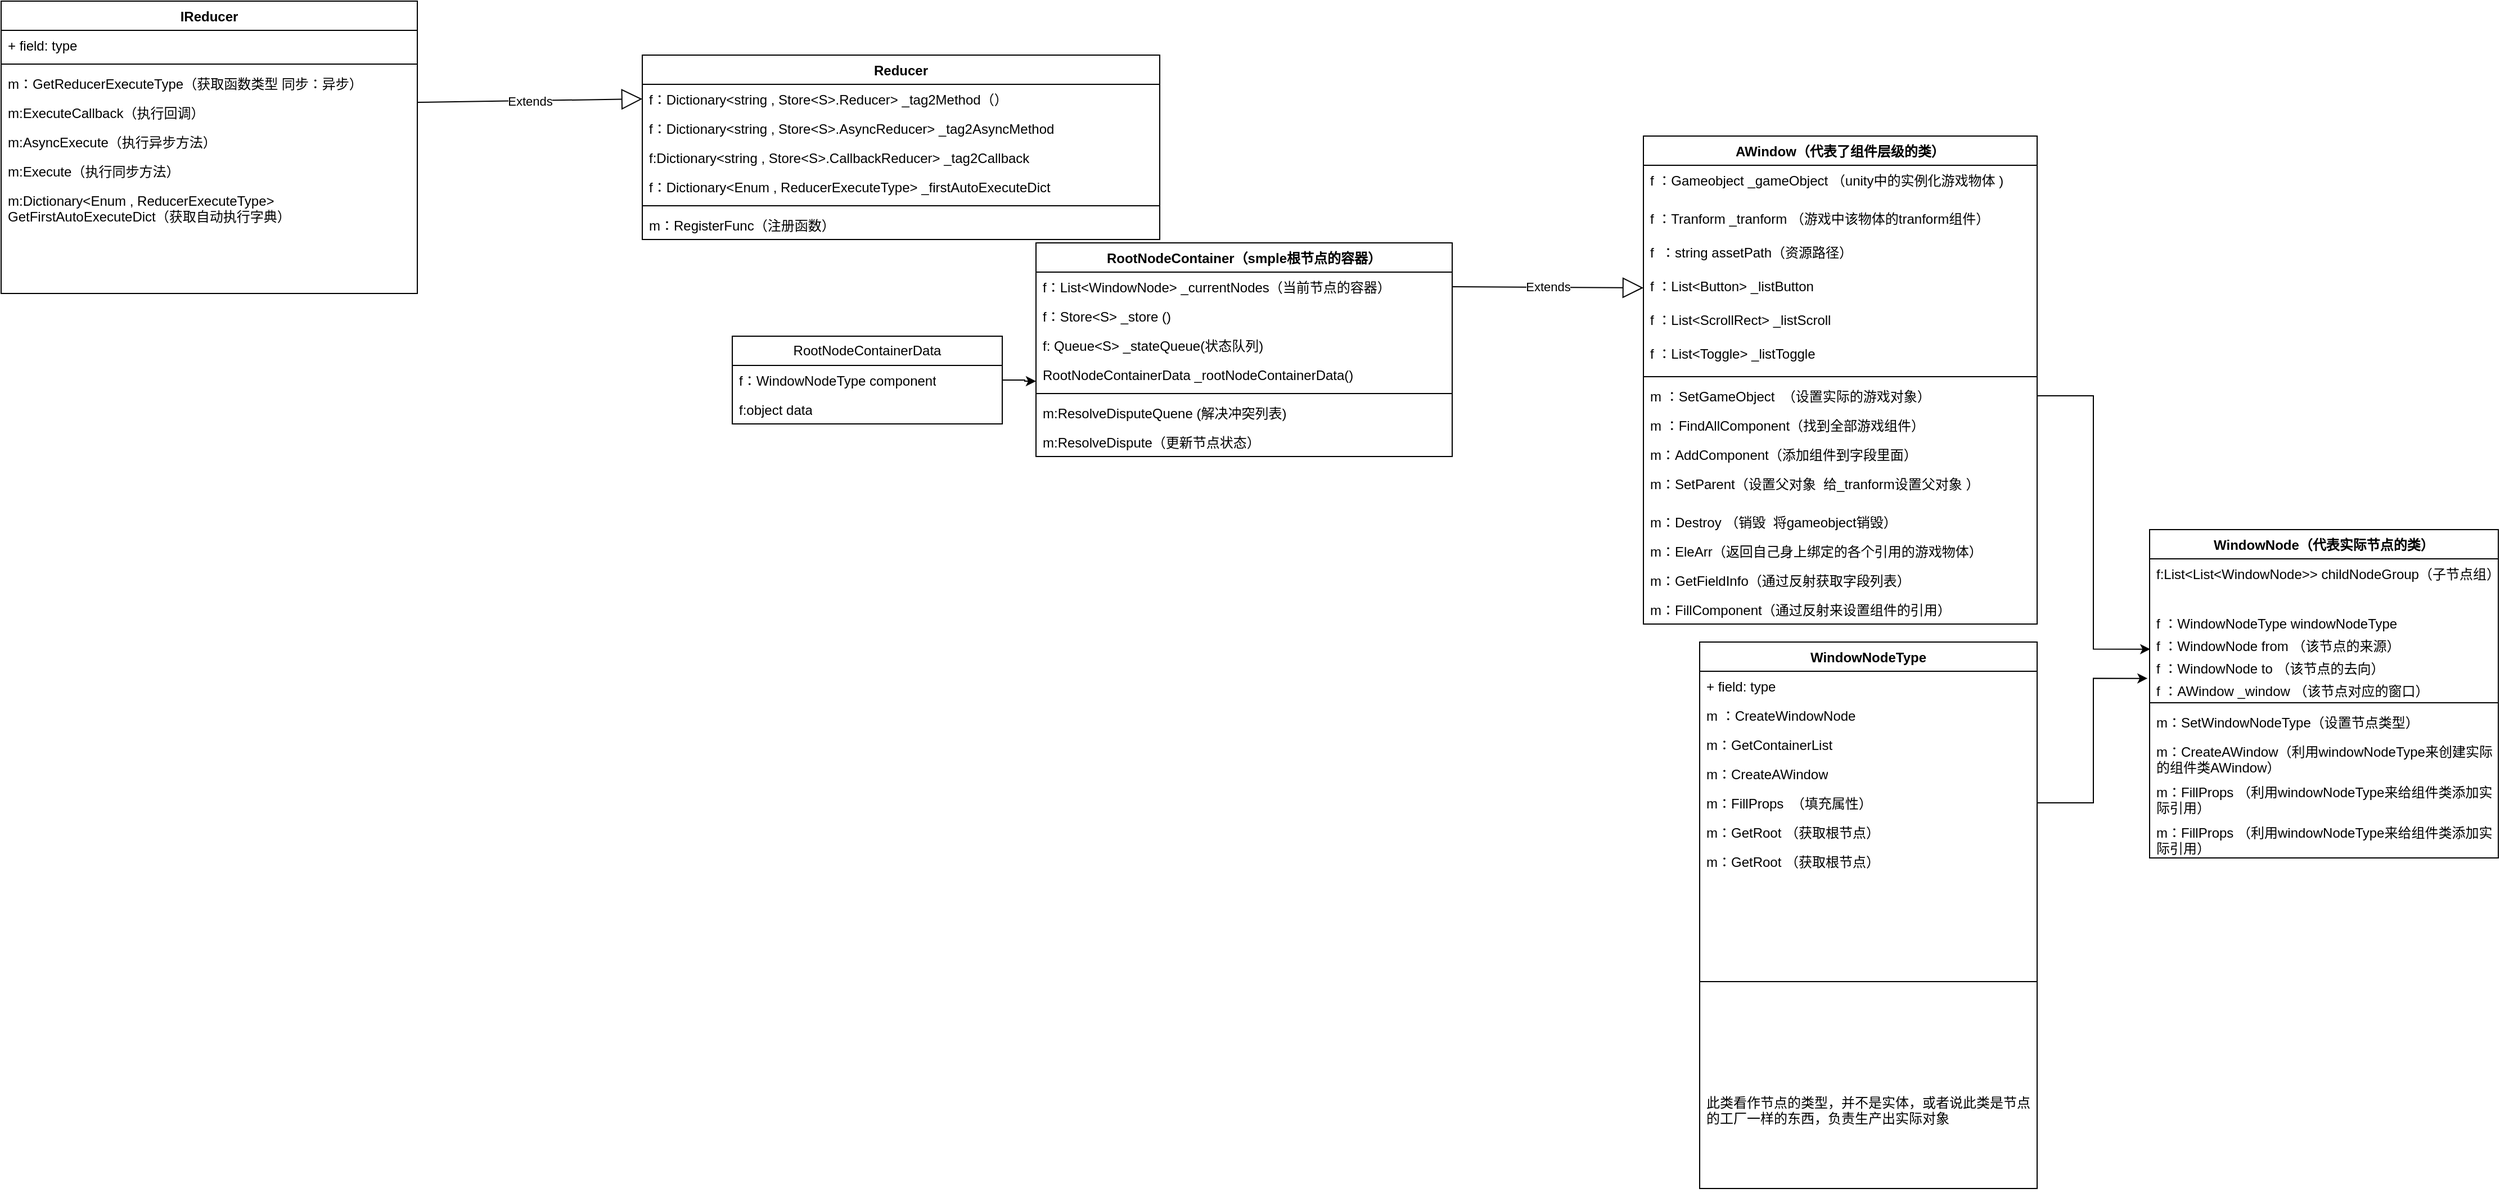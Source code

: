 <mxfile version="21.6.8" type="device">
  <diagram id="C5RBs43oDa-KdzZeNtuy" name="Page-1">
    <mxGraphModel dx="2312" dy="500" grid="1" gridSize="10" guides="1" tooltips="1" connect="1" arrows="1" fold="1" page="1" pageScale="1" pageWidth="827" pageHeight="1169" math="0" shadow="0">
      <root>
        <mxCell id="WIyWlLk6GJQsqaUBKTNV-0" />
        <mxCell id="WIyWlLk6GJQsqaUBKTNV-1" parent="WIyWlLk6GJQsqaUBKTNV-0" />
        <mxCell id="ve1UvFn8xcsSlFiXggbr-10" value="WindowNodeType" style="swimlane;fontStyle=1;align=center;verticalAlign=top;childLayout=stackLayout;horizontal=1;startSize=26;horizontalStack=0;resizeParent=1;resizeParentMax=0;resizeLast=0;collapsible=1;marginBottom=0;whiteSpace=wrap;html=1;" parent="WIyWlLk6GJQsqaUBKTNV-1" vertex="1">
          <mxGeometry x="390" y="940" width="300" height="486" as="geometry" />
        </mxCell>
        <mxCell id="ve1UvFn8xcsSlFiXggbr-11" value="+ field: type" style="text;strokeColor=none;fillColor=none;align=left;verticalAlign=top;spacingLeft=4;spacingRight=4;overflow=hidden;rotatable=0;points=[[0,0.5],[1,0.5]];portConstraint=eastwest;whiteSpace=wrap;html=1;" parent="ve1UvFn8xcsSlFiXggbr-10" vertex="1">
          <mxGeometry y="26" width="300" height="26" as="geometry" />
        </mxCell>
        <mxCell id="ve1UvFn8xcsSlFiXggbr-13" value="m ：CreateWindowNode" style="text;strokeColor=none;fillColor=none;align=left;verticalAlign=top;spacingLeft=4;spacingRight=4;overflow=hidden;rotatable=0;points=[[0,0.5],[1,0.5]];portConstraint=eastwest;whiteSpace=wrap;html=1;" parent="ve1UvFn8xcsSlFiXggbr-10" vertex="1">
          <mxGeometry y="52" width="300" height="26" as="geometry" />
        </mxCell>
        <mxCell id="ve1UvFn8xcsSlFiXggbr-14" value="m：GetContainerList" style="text;strokeColor=none;fillColor=none;align=left;verticalAlign=top;spacingLeft=4;spacingRight=4;overflow=hidden;rotatable=0;points=[[0,0.5],[1,0.5]];portConstraint=eastwest;whiteSpace=wrap;html=1;" parent="ve1UvFn8xcsSlFiXggbr-10" vertex="1">
          <mxGeometry y="78" width="300" height="26" as="geometry" />
        </mxCell>
        <mxCell id="ve1UvFn8xcsSlFiXggbr-15" value="m：CreateAWindow" style="text;strokeColor=none;fillColor=none;align=left;verticalAlign=top;spacingLeft=4;spacingRight=4;overflow=hidden;rotatable=0;points=[[0,0.5],[1,0.5]];portConstraint=eastwest;whiteSpace=wrap;html=1;" parent="ve1UvFn8xcsSlFiXggbr-10" vertex="1">
          <mxGeometry y="104" width="300" height="26" as="geometry" />
        </mxCell>
        <mxCell id="ve1UvFn8xcsSlFiXggbr-16" value="m：FillProps&amp;nbsp; （填充属性）" style="text;strokeColor=none;fillColor=none;align=left;verticalAlign=top;spacingLeft=4;spacingRight=4;overflow=hidden;rotatable=0;points=[[0,0.5],[1,0.5]];portConstraint=eastwest;whiteSpace=wrap;html=1;" parent="ve1UvFn8xcsSlFiXggbr-10" vertex="1">
          <mxGeometry y="130" width="300" height="26" as="geometry" />
        </mxCell>
        <mxCell id="ve1UvFn8xcsSlFiXggbr-17" value="m：GetRoot （获取根节点）" style="text;strokeColor=none;fillColor=none;align=left;verticalAlign=top;spacingLeft=4;spacingRight=4;overflow=hidden;rotatable=0;points=[[0,0.5],[1,0.5]];portConstraint=eastwest;whiteSpace=wrap;html=1;" parent="ve1UvFn8xcsSlFiXggbr-10" vertex="1">
          <mxGeometry y="156" width="300" height="26" as="geometry" />
        </mxCell>
        <mxCell id="ve1UvFn8xcsSlFiXggbr-51" value="m：GetRoot （获取根节点）" style="text;strokeColor=none;fillColor=none;align=left;verticalAlign=top;spacingLeft=4;spacingRight=4;overflow=hidden;rotatable=0;points=[[0,0.5],[1,0.5]];portConstraint=eastwest;whiteSpace=wrap;html=1;" parent="ve1UvFn8xcsSlFiXggbr-10" vertex="1">
          <mxGeometry y="182" width="300" height="26" as="geometry" />
        </mxCell>
        <mxCell id="ve1UvFn8xcsSlFiXggbr-12" value="" style="line;strokeWidth=1;fillColor=none;align=left;verticalAlign=middle;spacingTop=-1;spacingLeft=3;spacingRight=3;rotatable=0;labelPosition=right;points=[];portConstraint=eastwest;strokeColor=inherit;" parent="ve1UvFn8xcsSlFiXggbr-10" vertex="1">
          <mxGeometry y="208" width="300" height="188" as="geometry" />
        </mxCell>
        <mxCell id="ve1UvFn8xcsSlFiXggbr-38" value="此类看作节点的类型，并不是实体，或者说此类是节点的工厂一样的东西，负责生产出实际对象" style="text;strokeColor=none;fillColor=none;align=left;verticalAlign=top;spacingLeft=4;spacingRight=4;overflow=hidden;rotatable=0;points=[[0,0.5],[1,0.5]];portConstraint=eastwest;whiteSpace=wrap;html=1;" parent="ve1UvFn8xcsSlFiXggbr-10" vertex="1">
          <mxGeometry y="396" width="300" height="90" as="geometry" />
        </mxCell>
        <mxCell id="ve1UvFn8xcsSlFiXggbr-18" value="AWindow（代表了组件层级的类）" style="swimlane;fontStyle=1;align=center;verticalAlign=top;childLayout=stackLayout;horizontal=1;startSize=26;horizontalStack=0;resizeParent=1;resizeParentMax=0;resizeLast=0;collapsible=1;marginBottom=0;whiteSpace=wrap;html=1;" parent="WIyWlLk6GJQsqaUBKTNV-1" vertex="1">
          <mxGeometry x="340" y="490" width="350" height="434" as="geometry" />
        </mxCell>
        <mxCell id="ve1UvFn8xcsSlFiXggbr-19" value="f ：Gameobject _gameObject （unity中的实例化游戏物体 )" style="text;strokeColor=none;fillColor=none;align=left;verticalAlign=top;spacingLeft=4;spacingRight=4;overflow=hidden;rotatable=0;points=[[0,0.5],[1,0.5]];portConstraint=eastwest;whiteSpace=wrap;html=1;" parent="ve1UvFn8xcsSlFiXggbr-18" vertex="1">
          <mxGeometry y="26" width="350" height="34" as="geometry" />
        </mxCell>
        <mxCell id="ve1UvFn8xcsSlFiXggbr-25" value="f ：Tranform _tranform （游戏中该物体的tranform组件）" style="text;strokeColor=none;fillColor=none;align=left;verticalAlign=top;spacingLeft=4;spacingRight=4;overflow=hidden;rotatable=0;points=[[0,0.5],[1,0.5]];portConstraint=eastwest;whiteSpace=wrap;html=1;" parent="ve1UvFn8xcsSlFiXggbr-18" vertex="1">
          <mxGeometry y="60" width="350" height="30" as="geometry" />
        </mxCell>
        <mxCell id="ve1UvFn8xcsSlFiXggbr-27" value="f&amp;nbsp; ：string assetPath（资源路径）" style="text;strokeColor=none;fillColor=none;align=left;verticalAlign=top;spacingLeft=4;spacingRight=4;overflow=hidden;rotatable=0;points=[[0,0.5],[1,0.5]];portConstraint=eastwest;whiteSpace=wrap;html=1;" parent="ve1UvFn8xcsSlFiXggbr-18" vertex="1">
          <mxGeometry y="90" width="350" height="30" as="geometry" />
        </mxCell>
        <mxCell id="ve1UvFn8xcsSlFiXggbr-26" value="f ：List&amp;lt;Button&amp;gt; _listButton&amp;nbsp;" style="text;strokeColor=none;fillColor=none;align=left;verticalAlign=top;spacingLeft=4;spacingRight=4;overflow=hidden;rotatable=0;points=[[0,0.5],[1,0.5]];portConstraint=eastwest;whiteSpace=wrap;html=1;" parent="ve1UvFn8xcsSlFiXggbr-18" vertex="1">
          <mxGeometry y="120" width="350" height="30" as="geometry" />
        </mxCell>
        <mxCell id="ve1UvFn8xcsSlFiXggbr-28" value="f ：List&amp;lt;ScrollRect&amp;gt; _listScroll" style="text;strokeColor=none;fillColor=none;align=left;verticalAlign=top;spacingLeft=4;spacingRight=4;overflow=hidden;rotatable=0;points=[[0,0.5],[1,0.5]];portConstraint=eastwest;whiteSpace=wrap;html=1;" parent="ve1UvFn8xcsSlFiXggbr-18" vertex="1">
          <mxGeometry y="150" width="350" height="30" as="geometry" />
        </mxCell>
        <mxCell id="ve1UvFn8xcsSlFiXggbr-29" value="f ：List&amp;lt;Toggle&amp;gt; _listToggle" style="text;strokeColor=none;fillColor=none;align=left;verticalAlign=top;spacingLeft=4;spacingRight=4;overflow=hidden;rotatable=0;points=[[0,0.5],[1,0.5]];portConstraint=eastwest;whiteSpace=wrap;html=1;" parent="ve1UvFn8xcsSlFiXggbr-18" vertex="1">
          <mxGeometry y="180" width="350" height="30" as="geometry" />
        </mxCell>
        <mxCell id="ve1UvFn8xcsSlFiXggbr-20" value="" style="line;strokeWidth=1;fillColor=none;align=left;verticalAlign=middle;spacingTop=-1;spacingLeft=3;spacingRight=3;rotatable=0;labelPosition=right;points=[];portConstraint=eastwest;strokeColor=inherit;" parent="ve1UvFn8xcsSlFiXggbr-18" vertex="1">
          <mxGeometry y="210" width="350" height="8" as="geometry" />
        </mxCell>
        <mxCell id="ve1UvFn8xcsSlFiXggbr-21" value="m ：SetGameObject&amp;nbsp; （设置实际的游戏对象）" style="text;strokeColor=none;fillColor=none;align=left;verticalAlign=top;spacingLeft=4;spacingRight=4;overflow=hidden;rotatable=0;points=[[0,0.5],[1,0.5]];portConstraint=eastwest;whiteSpace=wrap;html=1;" parent="ve1UvFn8xcsSlFiXggbr-18" vertex="1">
          <mxGeometry y="218" width="350" height="26" as="geometry" />
        </mxCell>
        <mxCell id="ve1UvFn8xcsSlFiXggbr-22" value="m ：FindAllComponent（找到全部游戏组件）" style="text;strokeColor=none;fillColor=none;align=left;verticalAlign=top;spacingLeft=4;spacingRight=4;overflow=hidden;rotatable=0;points=[[0,0.5],[1,0.5]];portConstraint=eastwest;whiteSpace=wrap;html=1;" parent="ve1UvFn8xcsSlFiXggbr-18" vertex="1">
          <mxGeometry y="244" width="350" height="26" as="geometry" />
        </mxCell>
        <mxCell id="ve1UvFn8xcsSlFiXggbr-23" value="m：AddComponent（添加组件到字段里面）" style="text;strokeColor=none;fillColor=none;align=left;verticalAlign=top;spacingLeft=4;spacingRight=4;overflow=hidden;rotatable=0;points=[[0,0.5],[1,0.5]];portConstraint=eastwest;whiteSpace=wrap;html=1;" parent="ve1UvFn8xcsSlFiXggbr-18" vertex="1">
          <mxGeometry y="270" width="350" height="26" as="geometry" />
        </mxCell>
        <mxCell id="ve1UvFn8xcsSlFiXggbr-24" value="m：SetParent（设置父对象&amp;nbsp; 给_tranform设置父对象 ）" style="text;strokeColor=none;fillColor=none;align=left;verticalAlign=top;spacingLeft=4;spacingRight=4;overflow=hidden;rotatable=0;points=[[0,0.5],[1,0.5]];portConstraint=eastwest;whiteSpace=wrap;html=1;" parent="ve1UvFn8xcsSlFiXggbr-18" vertex="1">
          <mxGeometry y="296" width="350" height="34" as="geometry" />
        </mxCell>
        <mxCell id="ve1UvFn8xcsSlFiXggbr-32" value="m：Destroy （销毁&amp;nbsp; 将gameobject销毁）" style="text;strokeColor=none;fillColor=none;align=left;verticalAlign=top;spacingLeft=4;spacingRight=4;overflow=hidden;rotatable=0;points=[[0,0.5],[1,0.5]];portConstraint=eastwest;whiteSpace=wrap;html=1;" parent="ve1UvFn8xcsSlFiXggbr-18" vertex="1">
          <mxGeometry y="330" width="350" height="26" as="geometry" />
        </mxCell>
        <mxCell id="ve1UvFn8xcsSlFiXggbr-35" value="m：EleArr（返回自己身上绑定的各个引用的游戏物体）" style="text;strokeColor=none;fillColor=none;align=left;verticalAlign=top;spacingLeft=4;spacingRight=4;overflow=hidden;rotatable=0;points=[[0,0.5],[1,0.5]];portConstraint=eastwest;whiteSpace=wrap;html=1;" parent="ve1UvFn8xcsSlFiXggbr-18" vertex="1">
          <mxGeometry y="356" width="350" height="26" as="geometry" />
        </mxCell>
        <mxCell id="ve1UvFn8xcsSlFiXggbr-37" value="m：GetFieldInfo（通过反射获取字段列表）" style="text;strokeColor=none;fillColor=none;align=left;verticalAlign=top;spacingLeft=4;spacingRight=4;overflow=hidden;rotatable=0;points=[[0,0.5],[1,0.5]];portConstraint=eastwest;whiteSpace=wrap;html=1;" parent="ve1UvFn8xcsSlFiXggbr-18" vertex="1">
          <mxGeometry y="382" width="350" height="26" as="geometry" />
        </mxCell>
        <mxCell id="ve1UvFn8xcsSlFiXggbr-36" value="m：FillComponent（通过反射来设置组件的引用）" style="text;strokeColor=none;fillColor=none;align=left;verticalAlign=top;spacingLeft=4;spacingRight=4;overflow=hidden;rotatable=0;points=[[0,0.5],[1,0.5]];portConstraint=eastwest;whiteSpace=wrap;html=1;" parent="ve1UvFn8xcsSlFiXggbr-18" vertex="1">
          <mxGeometry y="408" width="350" height="26" as="geometry" />
        </mxCell>
        <mxCell id="ve1UvFn8xcsSlFiXggbr-39" value="WindowNode（代表实际节点的类）" style="swimlane;fontStyle=1;align=center;verticalAlign=top;childLayout=stackLayout;horizontal=1;startSize=26;horizontalStack=0;resizeParent=1;resizeParentMax=0;resizeLast=0;collapsible=1;marginBottom=0;whiteSpace=wrap;html=1;" parent="WIyWlLk6GJQsqaUBKTNV-1" vertex="1">
          <mxGeometry x="790" y="840" width="310" height="292" as="geometry" />
        </mxCell>
        <mxCell id="ve1UvFn8xcsSlFiXggbr-40" value="f:List&amp;lt;List&amp;lt;WindowNode&amp;gt;&amp;gt; childNodeGroup（子节点组）" style="text;strokeColor=none;fillColor=none;align=left;verticalAlign=top;spacingLeft=4;spacingRight=4;overflow=hidden;rotatable=0;points=[[0,0.5],[1,0.5]];portConstraint=eastwest;whiteSpace=wrap;html=1;" parent="ve1UvFn8xcsSlFiXggbr-39" vertex="1">
          <mxGeometry y="26" width="310" height="44" as="geometry" />
        </mxCell>
        <mxCell id="ve1UvFn8xcsSlFiXggbr-43" value="f ：WindowNodeType&amp;nbsp;windowNodeType" style="text;strokeColor=none;fillColor=none;align=left;verticalAlign=top;spacingLeft=4;spacingRight=4;overflow=hidden;rotatable=0;points=[[0,0.5],[1,0.5]];portConstraint=eastwest;whiteSpace=wrap;html=1;" parent="ve1UvFn8xcsSlFiXggbr-39" vertex="1">
          <mxGeometry y="70" width="310" height="20" as="geometry" />
        </mxCell>
        <mxCell id="ve1UvFn8xcsSlFiXggbr-44" value="f ：WindowNode from （该节点的来源）&amp;nbsp;" style="text;strokeColor=none;fillColor=none;align=left;verticalAlign=top;spacingLeft=4;spacingRight=4;overflow=hidden;rotatable=0;points=[[0,0.5],[1,0.5]];portConstraint=eastwest;whiteSpace=wrap;html=1;" parent="ve1UvFn8xcsSlFiXggbr-39" vertex="1">
          <mxGeometry y="90" width="310" height="20" as="geometry" />
        </mxCell>
        <mxCell id="ve1UvFn8xcsSlFiXggbr-45" value="f ：WindowNode to （该节点的去向）&amp;nbsp;" style="text;strokeColor=none;fillColor=none;align=left;verticalAlign=top;spacingLeft=4;spacingRight=4;overflow=hidden;rotatable=0;points=[[0,0.5],[1,0.5]];portConstraint=eastwest;whiteSpace=wrap;html=1;" parent="ve1UvFn8xcsSlFiXggbr-39" vertex="1">
          <mxGeometry y="110" width="310" height="20" as="geometry" />
        </mxCell>
        <mxCell id="ve1UvFn8xcsSlFiXggbr-46" value="f ：AWindow _window （该节点对应的窗口）" style="text;strokeColor=none;fillColor=none;align=left;verticalAlign=top;spacingLeft=4;spacingRight=4;overflow=hidden;rotatable=0;points=[[0,0.5],[1,0.5]];portConstraint=eastwest;whiteSpace=wrap;html=1;" parent="ve1UvFn8xcsSlFiXggbr-39" vertex="1">
          <mxGeometry y="130" width="310" height="20" as="geometry" />
        </mxCell>
        <mxCell id="ve1UvFn8xcsSlFiXggbr-41" value="" style="line;strokeWidth=1;fillColor=none;align=left;verticalAlign=middle;spacingTop=-1;spacingLeft=3;spacingRight=3;rotatable=0;labelPosition=right;points=[];portConstraint=eastwest;strokeColor=inherit;" parent="ve1UvFn8xcsSlFiXggbr-39" vertex="1">
          <mxGeometry y="150" width="310" height="8" as="geometry" />
        </mxCell>
        <mxCell id="ve1UvFn8xcsSlFiXggbr-42" value="m：SetWindowNodeType（设置节点类型）" style="text;strokeColor=none;fillColor=none;align=left;verticalAlign=top;spacingLeft=4;spacingRight=4;overflow=hidden;rotatable=0;points=[[0,0.5],[1,0.5]];portConstraint=eastwest;whiteSpace=wrap;html=1;" parent="ve1UvFn8xcsSlFiXggbr-39" vertex="1">
          <mxGeometry y="158" width="310" height="26" as="geometry" />
        </mxCell>
        <mxCell id="ve1UvFn8xcsSlFiXggbr-54" value="m：CreateAWindow（利用windowNodeType来创建实际的组件类AWindow）" style="text;strokeColor=none;fillColor=none;align=left;verticalAlign=top;spacingLeft=4;spacingRight=4;overflow=hidden;rotatable=0;points=[[0,0.5],[1,0.5]];portConstraint=eastwest;whiteSpace=wrap;html=1;" parent="ve1UvFn8xcsSlFiXggbr-39" vertex="1">
          <mxGeometry y="184" width="310" height="36" as="geometry" />
        </mxCell>
        <mxCell id="ve1UvFn8xcsSlFiXggbr-55" value="m：FillProps （利用windowNodeType来给组件类添加实际引用）" style="text;strokeColor=none;fillColor=none;align=left;verticalAlign=top;spacingLeft=4;spacingRight=4;overflow=hidden;rotatable=0;points=[[0,0.5],[1,0.5]];portConstraint=eastwest;whiteSpace=wrap;html=1;" parent="ve1UvFn8xcsSlFiXggbr-39" vertex="1">
          <mxGeometry y="220" width="310" height="36" as="geometry" />
        </mxCell>
        <mxCell id="ve1UvFn8xcsSlFiXggbr-56" value="m：FillProps （利用windowNodeType来给组件类添加实际引用）" style="text;strokeColor=none;fillColor=none;align=left;verticalAlign=top;spacingLeft=4;spacingRight=4;overflow=hidden;rotatable=0;points=[[0,0.5],[1,0.5]];portConstraint=eastwest;whiteSpace=wrap;html=1;" parent="ve1UvFn8xcsSlFiXggbr-39" vertex="1">
          <mxGeometry y="256" width="310" height="36" as="geometry" />
        </mxCell>
        <mxCell id="ve1UvFn8xcsSlFiXggbr-48" style="edgeStyle=orthogonalEdgeStyle;rounded=0;orthogonalLoop=1;jettySize=auto;html=1;entryX=0.002;entryY=-0.183;entryDx=0;entryDy=0;entryPerimeter=0;" parent="WIyWlLk6GJQsqaUBKTNV-1" source="ve1UvFn8xcsSlFiXggbr-21" target="ve1UvFn8xcsSlFiXggbr-45" edge="1">
          <mxGeometry relative="1" as="geometry" />
        </mxCell>
        <mxCell id="ve1UvFn8xcsSlFiXggbr-53" style="edgeStyle=orthogonalEdgeStyle;rounded=0;orthogonalLoop=1;jettySize=auto;html=1;exitX=1;exitY=0.5;exitDx=0;exitDy=0;entryX=-0.006;entryY=1.117;entryDx=0;entryDy=0;entryPerimeter=0;" parent="WIyWlLk6GJQsqaUBKTNV-1" source="ve1UvFn8xcsSlFiXggbr-16" target="ve1UvFn8xcsSlFiXggbr-45" edge="1">
          <mxGeometry relative="1" as="geometry" />
        </mxCell>
        <mxCell id="4ULcb9RmXD7_H7DqA3IH-0" value="RootNodeContainer（smple根节点的容器）" style="swimlane;fontStyle=1;align=center;verticalAlign=top;childLayout=stackLayout;horizontal=1;startSize=26;horizontalStack=0;resizeParent=1;resizeParentMax=0;resizeLast=0;collapsible=1;marginBottom=0;whiteSpace=wrap;html=1;" vertex="1" parent="WIyWlLk6GJQsqaUBKTNV-1">
          <mxGeometry x="-200" y="585" width="370" height="190" as="geometry" />
        </mxCell>
        <mxCell id="4ULcb9RmXD7_H7DqA3IH-1" value="f：List&amp;lt;WindowNode&amp;gt; _currentNodes（当前节点的容器）" style="text;strokeColor=none;fillColor=none;align=left;verticalAlign=top;spacingLeft=4;spacingRight=4;overflow=hidden;rotatable=0;points=[[0,0.5],[1,0.5]];portConstraint=eastwest;whiteSpace=wrap;html=1;" vertex="1" parent="4ULcb9RmXD7_H7DqA3IH-0">
          <mxGeometry y="26" width="370" height="26" as="geometry" />
        </mxCell>
        <mxCell id="4ULcb9RmXD7_H7DqA3IH-6" value="f：Store&amp;lt;S&amp;gt; _store ()" style="text;strokeColor=none;fillColor=none;align=left;verticalAlign=top;spacingLeft=4;spacingRight=4;overflow=hidden;rotatable=0;points=[[0,0.5],[1,0.5]];portConstraint=eastwest;whiteSpace=wrap;html=1;" vertex="1" parent="4ULcb9RmXD7_H7DqA3IH-0">
          <mxGeometry y="52" width="370" height="26" as="geometry" />
        </mxCell>
        <mxCell id="4ULcb9RmXD7_H7DqA3IH-7" value="f: Queue&amp;lt;S&amp;gt; _stateQueue(状态队列)" style="text;strokeColor=none;fillColor=none;align=left;verticalAlign=top;spacingLeft=4;spacingRight=4;overflow=hidden;rotatable=0;points=[[0,0.5],[1,0.5]];portConstraint=eastwest;whiteSpace=wrap;html=1;" vertex="1" parent="4ULcb9RmXD7_H7DqA3IH-0">
          <mxGeometry y="78" width="370" height="26" as="geometry" />
        </mxCell>
        <mxCell id="4ULcb9RmXD7_H7DqA3IH-8" value="RootNodeContainerData _rootNodeContainerData()" style="text;strokeColor=none;fillColor=none;align=left;verticalAlign=top;spacingLeft=4;spacingRight=4;overflow=hidden;rotatable=0;points=[[0,0.5],[1,0.5]];portConstraint=eastwest;whiteSpace=wrap;html=1;" vertex="1" parent="4ULcb9RmXD7_H7DqA3IH-0">
          <mxGeometry y="104" width="370" height="26" as="geometry" />
        </mxCell>
        <mxCell id="4ULcb9RmXD7_H7DqA3IH-2" value="" style="line;strokeWidth=1;fillColor=none;align=left;verticalAlign=middle;spacingTop=-1;spacingLeft=3;spacingRight=3;rotatable=0;labelPosition=right;points=[];portConstraint=eastwest;strokeColor=inherit;" vertex="1" parent="4ULcb9RmXD7_H7DqA3IH-0">
          <mxGeometry y="130" width="370" height="8" as="geometry" />
        </mxCell>
        <mxCell id="4ULcb9RmXD7_H7DqA3IH-3" value="m:ResolveDisputeQuene (解决冲突列表)" style="text;strokeColor=none;fillColor=none;align=left;verticalAlign=top;spacingLeft=4;spacingRight=4;overflow=hidden;rotatable=0;points=[[0,0.5],[1,0.5]];portConstraint=eastwest;whiteSpace=wrap;html=1;" vertex="1" parent="4ULcb9RmXD7_H7DqA3IH-0">
          <mxGeometry y="138" width="370" height="26" as="geometry" />
        </mxCell>
        <mxCell id="4ULcb9RmXD7_H7DqA3IH-9" value="m:ResolveDispute（更新节点状态）" style="text;strokeColor=none;fillColor=none;align=left;verticalAlign=top;spacingLeft=4;spacingRight=4;overflow=hidden;rotatable=0;points=[[0,0.5],[1,0.5]];portConstraint=eastwest;whiteSpace=wrap;html=1;" vertex="1" parent="4ULcb9RmXD7_H7DqA3IH-0">
          <mxGeometry y="164" width="370" height="26" as="geometry" />
        </mxCell>
        <mxCell id="4ULcb9RmXD7_H7DqA3IH-5" value="Extends" style="endArrow=block;endSize=16;endFill=0;html=1;rounded=0;exitX=1;exitY=0.5;exitDx=0;exitDy=0;entryX=0;entryY=0.5;entryDx=0;entryDy=0;" edge="1" parent="WIyWlLk6GJQsqaUBKTNV-1" source="4ULcb9RmXD7_H7DqA3IH-1" target="ve1UvFn8xcsSlFiXggbr-26">
          <mxGeometry width="160" relative="1" as="geometry">
            <mxPoint x="150" y="860" as="sourcePoint" />
            <mxPoint x="310" y="860" as="targetPoint" />
          </mxGeometry>
        </mxCell>
        <mxCell id="4ULcb9RmXD7_H7DqA3IH-10" value="RootNodeContainerData" style="swimlane;fontStyle=0;childLayout=stackLayout;horizontal=1;startSize=26;fillColor=none;horizontalStack=0;resizeParent=1;resizeParentMax=0;resizeLast=0;collapsible=1;marginBottom=0;whiteSpace=wrap;html=1;" vertex="1" parent="WIyWlLk6GJQsqaUBKTNV-1">
          <mxGeometry x="-470" y="668" width="240" height="78" as="geometry" />
        </mxCell>
        <mxCell id="4ULcb9RmXD7_H7DqA3IH-16" style="edgeStyle=orthogonalEdgeStyle;rounded=0;orthogonalLoop=1;jettySize=auto;html=1;exitX=1;exitY=0.5;exitDx=0;exitDy=0;" edge="1" parent="4ULcb9RmXD7_H7DqA3IH-10" source="4ULcb9RmXD7_H7DqA3IH-11">
          <mxGeometry relative="1" as="geometry">
            <mxPoint x="270" y="40" as="targetPoint" />
            <Array as="points">
              <mxPoint x="260" y="39" />
              <mxPoint x="260" y="40" />
            </Array>
          </mxGeometry>
        </mxCell>
        <mxCell id="4ULcb9RmXD7_H7DqA3IH-11" value="f：WindowNodeType component" style="text;strokeColor=none;fillColor=none;align=left;verticalAlign=top;spacingLeft=4;spacingRight=4;overflow=hidden;rotatable=0;points=[[0,0.5],[1,0.5]];portConstraint=eastwest;whiteSpace=wrap;html=1;" vertex="1" parent="4ULcb9RmXD7_H7DqA3IH-10">
          <mxGeometry y="26" width="240" height="26" as="geometry" />
        </mxCell>
        <mxCell id="4ULcb9RmXD7_H7DqA3IH-12" value="f:object data" style="text;strokeColor=none;fillColor=none;align=left;verticalAlign=top;spacingLeft=4;spacingRight=4;overflow=hidden;rotatable=0;points=[[0,0.5],[1,0.5]];portConstraint=eastwest;whiteSpace=wrap;html=1;" vertex="1" parent="4ULcb9RmXD7_H7DqA3IH-10">
          <mxGeometry y="52" width="240" height="26" as="geometry" />
        </mxCell>
        <mxCell id="4ULcb9RmXD7_H7DqA3IH-17" value="IReducer" style="swimlane;fontStyle=1;align=center;verticalAlign=top;childLayout=stackLayout;horizontal=1;startSize=26;horizontalStack=0;resizeParent=1;resizeParentMax=0;resizeLast=0;collapsible=1;marginBottom=0;whiteSpace=wrap;html=1;" vertex="1" parent="WIyWlLk6GJQsqaUBKTNV-1">
          <mxGeometry x="-1120" y="370" width="370" height="260" as="geometry" />
        </mxCell>
        <mxCell id="4ULcb9RmXD7_H7DqA3IH-18" value="+ field: type" style="text;strokeColor=none;fillColor=none;align=left;verticalAlign=top;spacingLeft=4;spacingRight=4;overflow=hidden;rotatable=0;points=[[0,0.5],[1,0.5]];portConstraint=eastwest;whiteSpace=wrap;html=1;" vertex="1" parent="4ULcb9RmXD7_H7DqA3IH-17">
          <mxGeometry y="26" width="370" height="26" as="geometry" />
        </mxCell>
        <mxCell id="4ULcb9RmXD7_H7DqA3IH-19" value="" style="line;strokeWidth=1;fillColor=none;align=left;verticalAlign=middle;spacingTop=-1;spacingLeft=3;spacingRight=3;rotatable=0;labelPosition=right;points=[];portConstraint=eastwest;strokeColor=inherit;" vertex="1" parent="4ULcb9RmXD7_H7DqA3IH-17">
          <mxGeometry y="52" width="370" height="8" as="geometry" />
        </mxCell>
        <mxCell id="4ULcb9RmXD7_H7DqA3IH-20" value="m：GetReducerExecuteType（获取函数类型 同步：异步）" style="text;strokeColor=none;fillColor=none;align=left;verticalAlign=top;spacingLeft=4;spacingRight=4;overflow=hidden;rotatable=0;points=[[0,0.5],[1,0.5]];portConstraint=eastwest;whiteSpace=wrap;html=1;" vertex="1" parent="4ULcb9RmXD7_H7DqA3IH-17">
          <mxGeometry y="60" width="370" height="26" as="geometry" />
        </mxCell>
        <mxCell id="4ULcb9RmXD7_H7DqA3IH-22" value="m:ExecuteCallback（执行回调）" style="text;strokeColor=none;fillColor=none;align=left;verticalAlign=top;spacingLeft=4;spacingRight=4;overflow=hidden;rotatable=0;points=[[0,0.5],[1,0.5]];portConstraint=eastwest;whiteSpace=wrap;html=1;" vertex="1" parent="4ULcb9RmXD7_H7DqA3IH-17">
          <mxGeometry y="86" width="370" height="26" as="geometry" />
        </mxCell>
        <mxCell id="4ULcb9RmXD7_H7DqA3IH-21" value="m:AsyncExecute（执行异步方法）" style="text;strokeColor=none;fillColor=none;align=left;verticalAlign=top;spacingLeft=4;spacingRight=4;overflow=hidden;rotatable=0;points=[[0,0.5],[1,0.5]];portConstraint=eastwest;whiteSpace=wrap;html=1;" vertex="1" parent="4ULcb9RmXD7_H7DqA3IH-17">
          <mxGeometry y="112" width="370" height="26" as="geometry" />
        </mxCell>
        <mxCell id="4ULcb9RmXD7_H7DqA3IH-23" value="m:Execute（执行同步方法）" style="text;strokeColor=none;fillColor=none;align=left;verticalAlign=top;spacingLeft=4;spacingRight=4;overflow=hidden;rotatable=0;points=[[0,0.5],[1,0.5]];portConstraint=eastwest;whiteSpace=wrap;html=1;" vertex="1" parent="4ULcb9RmXD7_H7DqA3IH-17">
          <mxGeometry y="138" width="370" height="26" as="geometry" />
        </mxCell>
        <mxCell id="4ULcb9RmXD7_H7DqA3IH-24" value="m:Dictionary&amp;lt;Enum , ReducerExecuteType&amp;gt; GetFirstAutoExecuteDict（获取自动执行字典）" style="text;strokeColor=none;fillColor=none;align=left;verticalAlign=top;spacingLeft=4;spacingRight=4;overflow=hidden;rotatable=0;points=[[0,0.5],[1,0.5]];portConstraint=eastwest;whiteSpace=wrap;html=1;" vertex="1" parent="4ULcb9RmXD7_H7DqA3IH-17">
          <mxGeometry y="164" width="370" height="96" as="geometry" />
        </mxCell>
        <mxCell id="4ULcb9RmXD7_H7DqA3IH-25" value="Reducer" style="swimlane;fontStyle=1;align=center;verticalAlign=top;childLayout=stackLayout;horizontal=1;startSize=26;horizontalStack=0;resizeParent=1;resizeParentMax=0;resizeLast=0;collapsible=1;marginBottom=0;whiteSpace=wrap;html=1;" vertex="1" parent="WIyWlLk6GJQsqaUBKTNV-1">
          <mxGeometry x="-550" y="418" width="460" height="164" as="geometry" />
        </mxCell>
        <mxCell id="4ULcb9RmXD7_H7DqA3IH-26" value="f：Dictionary&amp;lt;string , Store&amp;lt;S&amp;gt;.Reducer&amp;gt; _tag2Method（）" style="text;strokeColor=none;fillColor=none;align=left;verticalAlign=top;spacingLeft=4;spacingRight=4;overflow=hidden;rotatable=0;points=[[0,0.5],[1,0.5]];portConstraint=eastwest;whiteSpace=wrap;html=1;" vertex="1" parent="4ULcb9RmXD7_H7DqA3IH-25">
          <mxGeometry y="26" width="460" height="26" as="geometry" />
        </mxCell>
        <mxCell id="4ULcb9RmXD7_H7DqA3IH-31" value="f：Dictionary&amp;lt;string , Store&amp;lt;S&amp;gt;.AsyncReducer&amp;gt; _tag2AsyncMethod&amp;nbsp;" style="text;strokeColor=none;fillColor=none;align=left;verticalAlign=top;spacingLeft=4;spacingRight=4;overflow=hidden;rotatable=0;points=[[0,0.5],[1,0.5]];portConstraint=eastwest;whiteSpace=wrap;html=1;" vertex="1" parent="4ULcb9RmXD7_H7DqA3IH-25">
          <mxGeometry y="52" width="460" height="26" as="geometry" />
        </mxCell>
        <mxCell id="4ULcb9RmXD7_H7DqA3IH-30" value="f:Dictionary&amp;lt;string , Store&amp;lt;S&amp;gt;.CallbackReducer&amp;gt; _tag2Callback&amp;nbsp;" style="text;strokeColor=none;fillColor=none;align=left;verticalAlign=top;spacingLeft=4;spacingRight=4;overflow=hidden;rotatable=0;points=[[0,0.5],[1,0.5]];portConstraint=eastwest;whiteSpace=wrap;html=1;" vertex="1" parent="4ULcb9RmXD7_H7DqA3IH-25">
          <mxGeometry y="78" width="460" height="26" as="geometry" />
        </mxCell>
        <mxCell id="4ULcb9RmXD7_H7DqA3IH-32" value="f：Dictionary&amp;lt;Enum , ReducerExecuteType&amp;gt; _firstAutoExecuteDict" style="text;strokeColor=none;fillColor=none;align=left;verticalAlign=top;spacingLeft=4;spacingRight=4;overflow=hidden;rotatable=0;points=[[0,0.5],[1,0.5]];portConstraint=eastwest;whiteSpace=wrap;html=1;" vertex="1" parent="4ULcb9RmXD7_H7DqA3IH-25">
          <mxGeometry y="104" width="460" height="26" as="geometry" />
        </mxCell>
        <mxCell id="4ULcb9RmXD7_H7DqA3IH-27" value="" style="line;strokeWidth=1;fillColor=none;align=left;verticalAlign=middle;spacingTop=-1;spacingLeft=3;spacingRight=3;rotatable=0;labelPosition=right;points=[];portConstraint=eastwest;strokeColor=inherit;" vertex="1" parent="4ULcb9RmXD7_H7DqA3IH-25">
          <mxGeometry y="130" width="460" height="8" as="geometry" />
        </mxCell>
        <mxCell id="4ULcb9RmXD7_H7DqA3IH-28" value="m：RegisterFunc（注册函数）" style="text;strokeColor=none;fillColor=none;align=left;verticalAlign=top;spacingLeft=4;spacingRight=4;overflow=hidden;rotatable=0;points=[[0,0.5],[1,0.5]];portConstraint=eastwest;whiteSpace=wrap;html=1;" vertex="1" parent="4ULcb9RmXD7_H7DqA3IH-25">
          <mxGeometry y="138" width="460" height="26" as="geometry" />
        </mxCell>
        <mxCell id="4ULcb9RmXD7_H7DqA3IH-29" value="Extends" style="endArrow=block;endSize=16;endFill=0;html=1;rounded=0;entryX=0;entryY=0.5;entryDx=0;entryDy=0;" edge="1" parent="WIyWlLk6GJQsqaUBKTNV-1" target="4ULcb9RmXD7_H7DqA3IH-26">
          <mxGeometry width="160" relative="1" as="geometry">
            <mxPoint x="-750" y="460" as="sourcePoint" />
            <mxPoint x="-590" y="460" as="targetPoint" />
          </mxGeometry>
        </mxCell>
      </root>
    </mxGraphModel>
  </diagram>
</mxfile>
